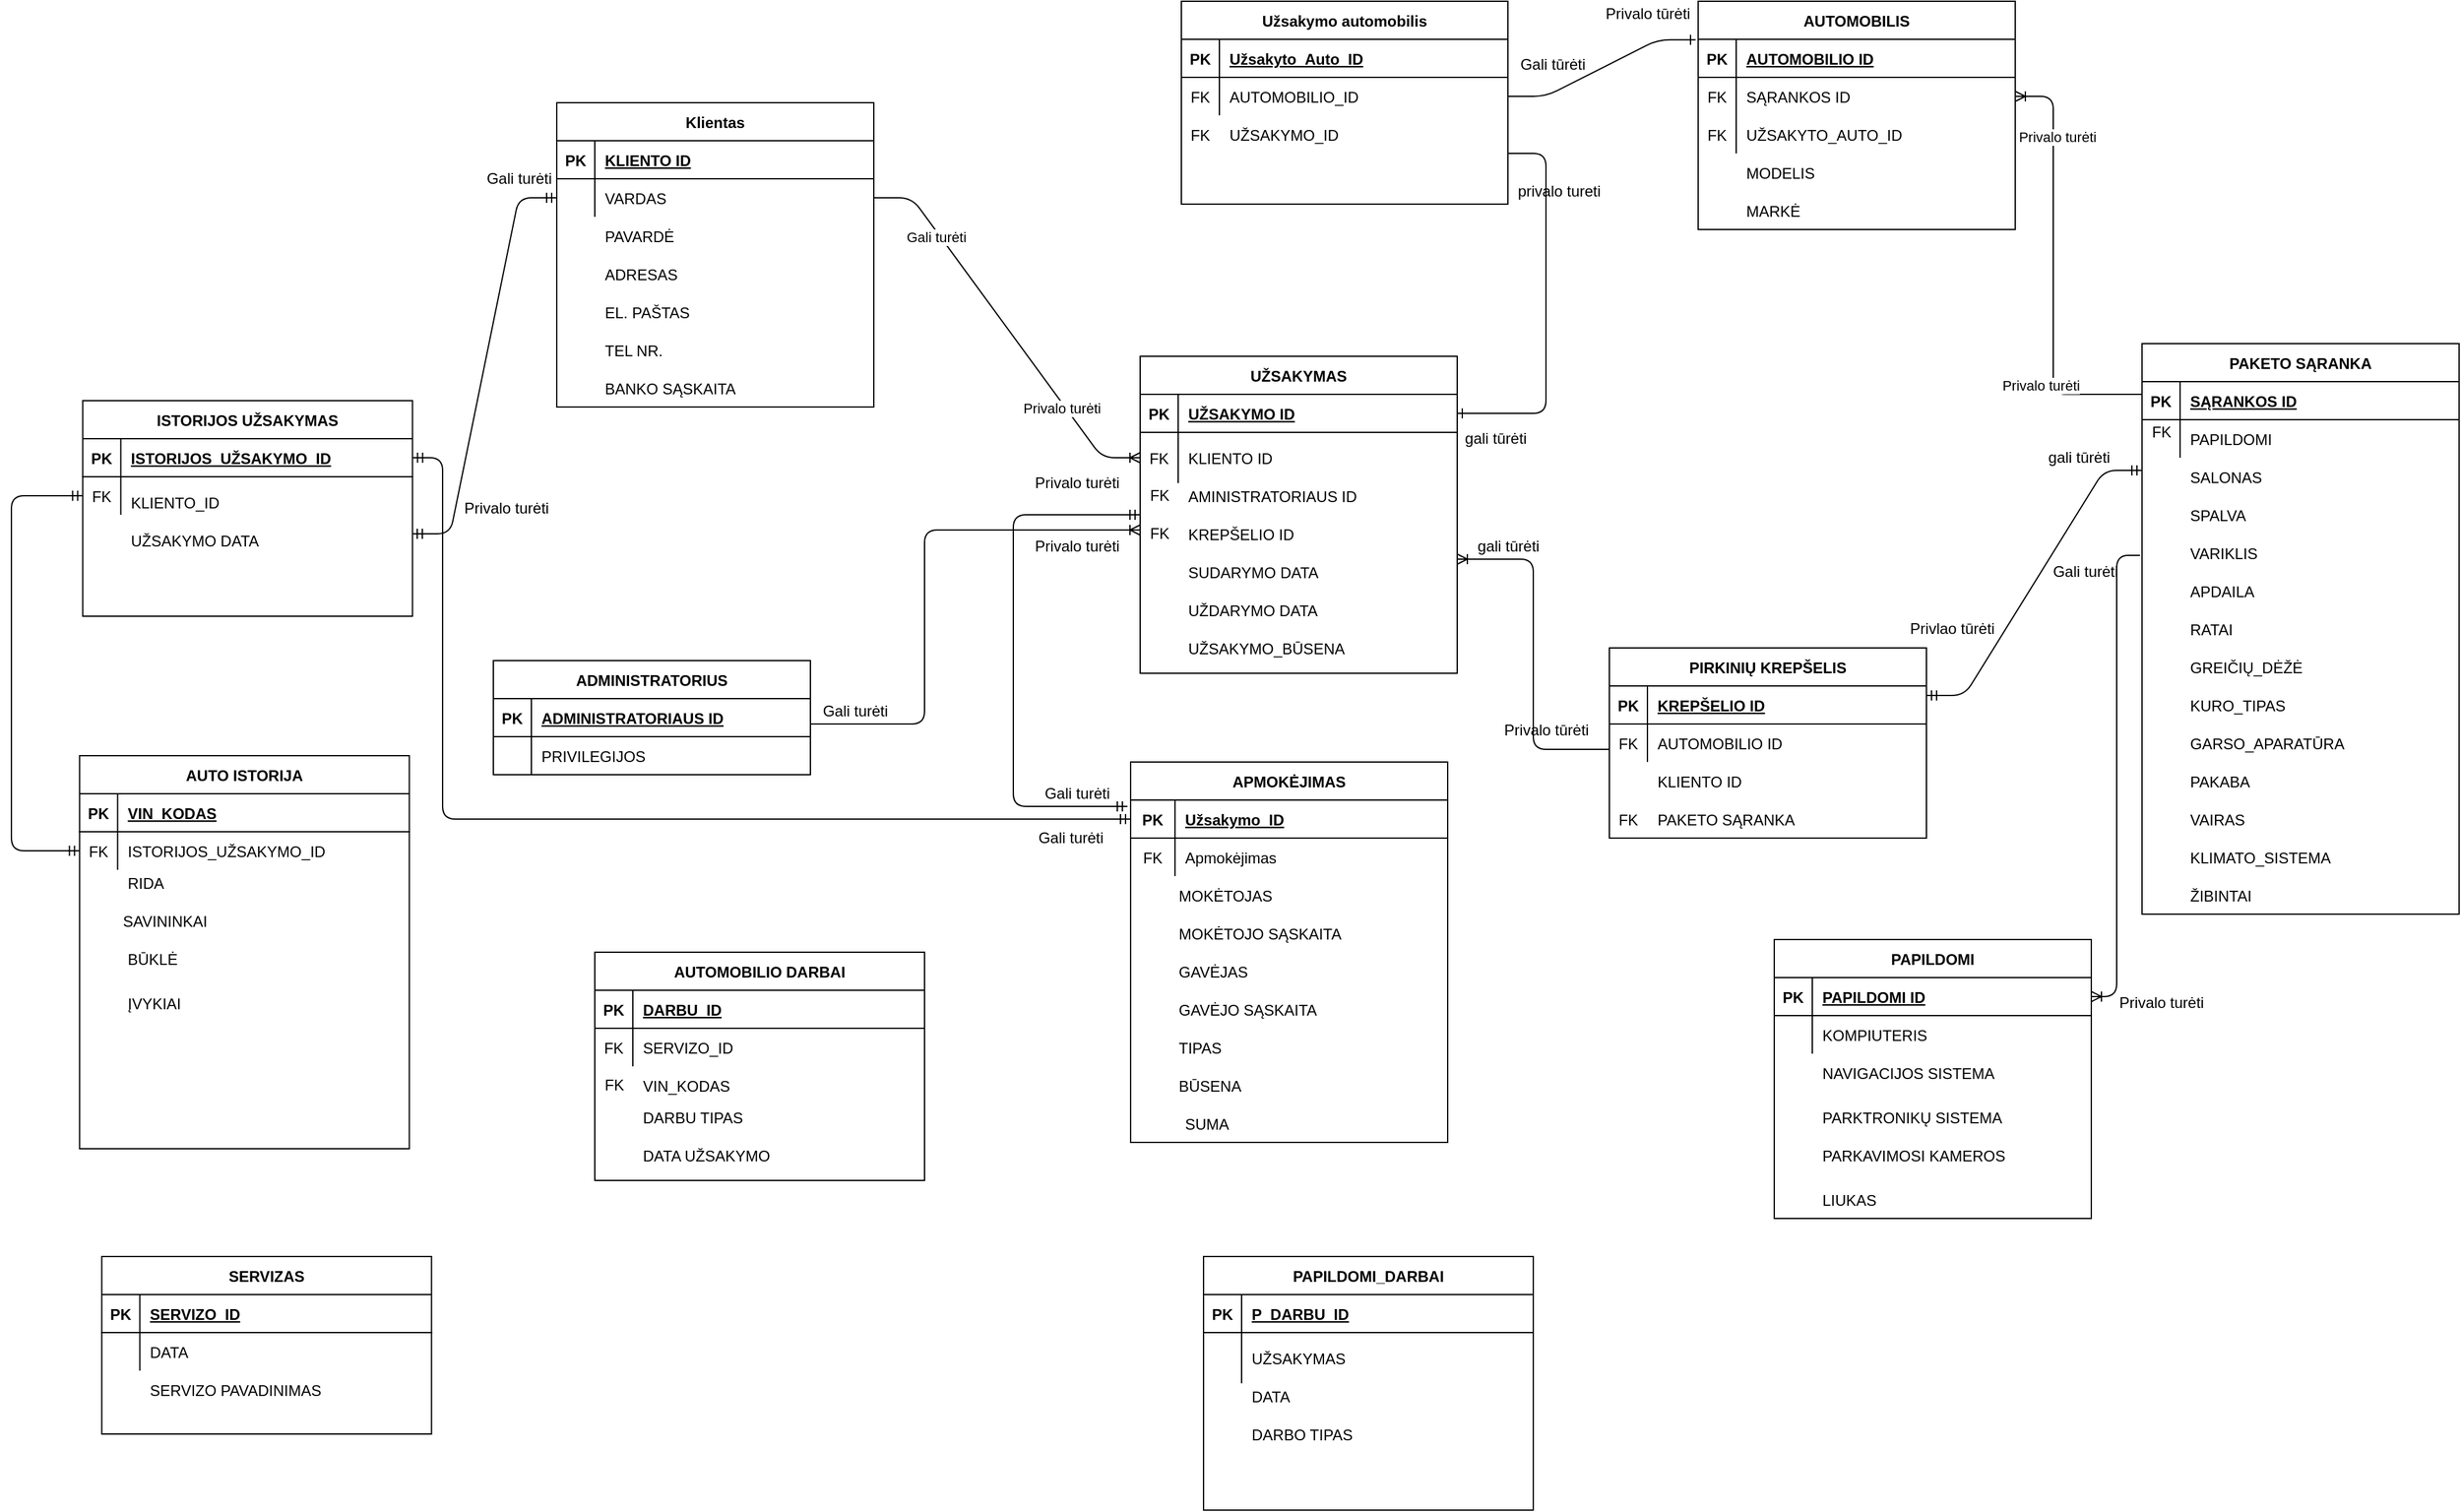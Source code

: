 <mxfile version="13.8.7" type="github">
  <diagram id="R2lEEEUBdFMjLlhIrx00" name="Page-1">
    <mxGraphModel dx="3406" dy="2260" grid="1" gridSize="10" guides="1" tooltips="1" connect="1" arrows="1" fold="1" page="1" pageScale="1" pageWidth="850" pageHeight="1100" math="0" shadow="0" extFonts="Permanent Marker^https://fonts.googleapis.com/css?family=Permanent+Marker">
      <root>
        <mxCell id="0" />
        <mxCell id="1" parent="0" />
        <mxCell id="_rreFQ8tZvN1P9uL5Hpa-2" value="VARDAS" style="shape=partialRectangle;overflow=hidden;connectable=0;fillColor=none;top=0;left=0;bottom=0;right=0;align=left;spacingLeft=6;" parent="1" vertex="1">
          <mxGeometry x="150" y="-600" width="220" height="30" as="geometry" />
        </mxCell>
        <mxCell id="_rreFQ8tZvN1P9uL5Hpa-3" value="PAVARDĖ" style="shape=partialRectangle;overflow=hidden;connectable=0;fillColor=none;top=0;left=0;bottom=0;right=0;align=left;spacingLeft=6;" parent="1" vertex="1">
          <mxGeometry x="150" y="-570" width="220" height="30" as="geometry" />
        </mxCell>
        <mxCell id="_rreFQ8tZvN1P9uL5Hpa-4" value="ADRESAS" style="shape=partialRectangle;overflow=hidden;connectable=0;fillColor=none;top=0;left=0;bottom=0;right=0;align=left;spacingLeft=6;" parent="1" vertex="1">
          <mxGeometry x="150" y="-540" width="220" height="30" as="geometry" />
        </mxCell>
        <mxCell id="_rreFQ8tZvN1P9uL5Hpa-5" value="EL. PAŠTAS" style="shape=partialRectangle;overflow=hidden;connectable=0;fillColor=none;top=0;left=0;bottom=0;right=0;align=left;spacingLeft=6;" parent="1" vertex="1">
          <mxGeometry x="150" y="-510" width="220" height="30" as="geometry" />
        </mxCell>
        <mxCell id="_rreFQ8tZvN1P9uL5Hpa-6" value="TEL NR." style="shape=partialRectangle;overflow=hidden;connectable=0;fillColor=none;top=0;left=0;bottom=0;right=0;align=left;spacingLeft=6;" parent="1" vertex="1">
          <mxGeometry x="150" y="-480" width="220" height="30" as="geometry" />
        </mxCell>
        <mxCell id="_rreFQ8tZvN1P9uL5Hpa-7" value="BANKO SĄSKAITA" style="shape=partialRectangle;overflow=hidden;connectable=0;fillColor=none;top=0;left=0;bottom=0;right=0;align=left;spacingLeft=6;" parent="1" vertex="1">
          <mxGeometry x="150" y="-450" width="220" height="30" as="geometry" />
        </mxCell>
        <mxCell id="_rreFQ8tZvN1P9uL5Hpa-22" value="" style="shape=partialRectangle;collapsible=0;dropTarget=0;pointerEvents=0;fillColor=none;points=[[0,0.5],[1,0.5]];portConstraint=eastwest;top=0;left=0;right=0;bottom=0;" parent="1" vertex="1">
          <mxGeometry x="975" y="-505" width="250" height="30" as="geometry" />
        </mxCell>
        <mxCell id="_rreFQ8tZvN1P9uL5Hpa-23" value="" style="shape=partialRectangle;overflow=hidden;connectable=0;fillColor=none;top=0;left=0;bottom=0;right=0;" parent="_rreFQ8tZvN1P9uL5Hpa-22" vertex="1">
          <mxGeometry width="30" height="30" as="geometry" />
        </mxCell>
        <mxCell id="_rreFQ8tZvN1P9uL5Hpa-25" value="MODELIS" style="shape=partialRectangle;overflow=hidden;connectable=0;fillColor=none;top=0;left=0;bottom=0;right=0;align=left;spacingLeft=6;" parent="1" vertex="1">
          <mxGeometry x="1050" y="-620" width="220" height="30" as="geometry" />
        </mxCell>
        <mxCell id="_rreFQ8tZvN1P9uL5Hpa-75" value="PAPILDOMI" style="shape=partialRectangle;overflow=hidden;connectable=0;fillColor=none;top=0;left=0;bottom=0;right=0;align=left;spacingLeft=6;" parent="1" vertex="1">
          <mxGeometry x="1400" y="-410" width="220" height="30" as="geometry" />
        </mxCell>
        <mxCell id="_rreFQ8tZvN1P9uL5Hpa-76" value="SALONAS" style="shape=partialRectangle;overflow=hidden;connectable=0;fillColor=none;top=0;left=0;bottom=0;right=0;align=left;spacingLeft=6;" parent="1" vertex="1">
          <mxGeometry x="1400" y="-380" width="220" height="30" as="geometry" />
        </mxCell>
        <mxCell id="_rreFQ8tZvN1P9uL5Hpa-77" value="SPALVA" style="shape=partialRectangle;overflow=hidden;connectable=0;fillColor=none;top=0;left=0;bottom=0;right=0;align=left;spacingLeft=6;" parent="1" vertex="1">
          <mxGeometry x="1400" y="-350" width="220" height="30" as="geometry" />
        </mxCell>
        <mxCell id="_rreFQ8tZvN1P9uL5Hpa-78" value="APDAILA" style="shape=partialRectangle;overflow=hidden;connectable=0;fillColor=none;top=0;left=0;bottom=0;right=0;align=left;spacingLeft=6;" parent="1" vertex="1">
          <mxGeometry x="1400" y="-290" width="220" height="30" as="geometry" />
        </mxCell>
        <mxCell id="_rreFQ8tZvN1P9uL5Hpa-79" value="VARIKLIS" style="shape=partialRectangle;overflow=hidden;connectable=0;fillColor=none;top=0;left=0;bottom=0;right=0;align=left;spacingLeft=6;" parent="1" vertex="1">
          <mxGeometry x="1400" y="-320" width="220" height="30" as="geometry" />
        </mxCell>
        <mxCell id="_rreFQ8tZvN1P9uL5Hpa-80" value="GREIČIŲ_DĖŽĖ" style="shape=partialRectangle;overflow=hidden;connectable=0;fillColor=none;top=0;left=0;bottom=0;right=0;align=left;spacingLeft=6;" parent="1" vertex="1">
          <mxGeometry x="1400" y="-230" width="220" height="30" as="geometry" />
        </mxCell>
        <mxCell id="_rreFQ8tZvN1P9uL5Hpa-81" value="KURO_TIPAS" style="shape=partialRectangle;overflow=hidden;connectable=0;fillColor=none;top=0;left=0;bottom=0;right=0;align=left;spacingLeft=6;" parent="1" vertex="1">
          <mxGeometry x="1400" y="-200" width="220" height="30" as="geometry" />
        </mxCell>
        <mxCell id="_rreFQ8tZvN1P9uL5Hpa-82" value="GARSO_APARATŪRA" style="shape=partialRectangle;overflow=hidden;connectable=0;fillColor=none;top=0;left=0;bottom=0;right=0;align=left;spacingLeft=6;" parent="1" vertex="1">
          <mxGeometry x="1400" y="-170" width="220" height="30" as="geometry" />
        </mxCell>
        <mxCell id="_rreFQ8tZvN1P9uL5Hpa-83" value="PAKABA" style="shape=partialRectangle;overflow=hidden;connectable=0;fillColor=none;top=0;left=0;bottom=0;right=0;align=left;spacingLeft=6;" parent="1" vertex="1">
          <mxGeometry x="1400" y="-140" width="220" height="30" as="geometry" />
        </mxCell>
        <mxCell id="_rreFQ8tZvN1P9uL5Hpa-84" value="VAIRAS" style="shape=partialRectangle;overflow=hidden;connectable=0;fillColor=none;top=0;left=0;bottom=0;right=0;align=left;spacingLeft=6;" parent="1" vertex="1">
          <mxGeometry x="1400" y="-110" width="220" height="30" as="geometry" />
        </mxCell>
        <mxCell id="_rreFQ8tZvN1P9uL5Hpa-85" value="KLIMATO_SISTEMA" style="shape=partialRectangle;overflow=hidden;connectable=0;fillColor=none;top=0;left=0;bottom=0;right=0;align=left;spacingLeft=6;" parent="1" vertex="1">
          <mxGeometry x="1400" y="-80" width="220" height="30" as="geometry" />
        </mxCell>
        <mxCell id="_rreFQ8tZvN1P9uL5Hpa-86" value="ŽIBINTAI" style="shape=partialRectangle;overflow=hidden;connectable=0;fillColor=none;top=0;left=0;bottom=0;right=0;align=left;spacingLeft=6;" parent="1" vertex="1">
          <mxGeometry x="1400" y="-50" width="220" height="30" as="geometry" />
        </mxCell>
        <mxCell id="_rreFQ8tZvN1P9uL5Hpa-87" value="NAVIGACIJOS SISTEMA" style="shape=partialRectangle;overflow=hidden;connectable=0;fillColor=none;top=0;left=0;bottom=0;right=0;align=left;spacingLeft=6;" parent="1" vertex="1">
          <mxGeometry x="1110" y="90" width="220" height="30" as="geometry" />
        </mxCell>
        <mxCell id="_rreFQ8tZvN1P9uL5Hpa-88" value="PARKTRONIKŲ SISTEMA" style="shape=partialRectangle;overflow=hidden;connectable=0;fillColor=none;top=0;left=0;bottom=0;right=0;align=left;spacingLeft=6;" parent="1" vertex="1">
          <mxGeometry x="1110" y="125" width="220" height="30" as="geometry" />
        </mxCell>
        <mxCell id="_rreFQ8tZvN1P9uL5Hpa-89" value="PARKAVIMOSI KAMEROS" style="shape=partialRectangle;overflow=hidden;connectable=0;fillColor=none;top=0;left=0;bottom=0;right=0;align=left;spacingLeft=6;" parent="1" vertex="1">
          <mxGeometry x="1110" y="155" width="220" height="30" as="geometry" />
        </mxCell>
        <mxCell id="_rreFQ8tZvN1P9uL5Hpa-90" value="LIUKAS" style="shape=partialRectangle;overflow=hidden;connectable=0;fillColor=none;top=0;left=0;bottom=0;right=0;align=left;spacingLeft=6;" parent="1" vertex="1">
          <mxGeometry x="1110" y="190" width="220" height="30" as="geometry" />
        </mxCell>
        <mxCell id="_rreFQ8tZvN1P9uL5Hpa-91" value="KOMPIUTERIS" style="shape=partialRectangle;overflow=hidden;connectable=0;fillColor=none;top=0;left=0;bottom=0;right=0;align=left;spacingLeft=6;" parent="1" vertex="1">
          <mxGeometry x="1110" y="60" width="220" height="30" as="geometry" />
        </mxCell>
        <mxCell id="_rreFQ8tZvN1P9uL5Hpa-106" value="" style="shape=partialRectangle;overflow=hidden;connectable=0;fillColor=none;top=0;left=0;bottom=0;right=0;align=left;spacingLeft=6;" parent="1" vertex="1">
          <mxGeometry x="610" y="-370" width="220" height="30" as="geometry" />
        </mxCell>
        <mxCell id="_rreFQ8tZvN1P9uL5Hpa-108" value="AMINISTRATORIAUS ID" style="shape=partialRectangle;overflow=hidden;connectable=0;fillColor=none;top=0;left=0;bottom=0;right=0;align=left;spacingLeft=6;" parent="1" vertex="1">
          <mxGeometry x="610" y="-365" width="220" height="30" as="geometry" />
        </mxCell>
        <mxCell id="_rreFQ8tZvN1P9uL5Hpa-109" value="UŽDARYMO DATA" style="shape=partialRectangle;overflow=hidden;connectable=0;fillColor=none;top=0;left=0;bottom=0;right=0;align=left;spacingLeft=6;" parent="1" vertex="1">
          <mxGeometry x="610" y="-275" width="220" height="30" as="geometry" />
        </mxCell>
        <mxCell id="_rreFQ8tZvN1P9uL5Hpa-126" value="MOKĖTOJAS" style="shape=partialRectangle;overflow=hidden;connectable=0;fillColor=none;top=0;left=0;bottom=0;right=0;align=left;spacingLeft=6;" parent="1" vertex="1">
          <mxGeometry x="602.5" y="-50" width="220" height="30" as="geometry" />
        </mxCell>
        <mxCell id="_rreFQ8tZvN1P9uL5Hpa-127" value="MOKĖTOJO SĄSKAITA" style="shape=partialRectangle;overflow=hidden;connectable=0;fillColor=none;top=0;left=0;bottom=0;right=0;align=left;spacingLeft=6;" parent="1" vertex="1">
          <mxGeometry x="602.5" y="-20" width="220" height="30" as="geometry" />
        </mxCell>
        <mxCell id="_rreFQ8tZvN1P9uL5Hpa-128" value="GAVĖJAS" style="shape=partialRectangle;overflow=hidden;connectable=0;fillColor=none;top=0;left=0;bottom=0;right=0;align=left;spacingLeft=6;" parent="1" vertex="1">
          <mxGeometry x="602.5" y="10" width="220" height="30" as="geometry" />
        </mxCell>
        <mxCell id="_rreFQ8tZvN1P9uL5Hpa-129" value="GAVĖJO SĄSKAITA" style="shape=partialRectangle;overflow=hidden;connectable=0;fillColor=none;top=0;left=0;bottom=0;right=0;align=left;spacingLeft=6;" parent="1" vertex="1">
          <mxGeometry x="602.5" y="40" width="220" height="30" as="geometry" />
        </mxCell>
        <mxCell id="_rreFQ8tZvN1P9uL5Hpa-130" value="TIPAS" style="shape=partialRectangle;overflow=hidden;connectable=0;fillColor=none;top=0;left=0;bottom=0;right=0;align=left;spacingLeft=6;" parent="1" vertex="1">
          <mxGeometry x="602.5" y="70" width="220" height="30" as="geometry" />
        </mxCell>
        <mxCell id="_rreFQ8tZvN1P9uL5Hpa-131" value="BŪSENA" style="shape=partialRectangle;overflow=hidden;connectable=0;fillColor=none;top=0;left=0;bottom=0;right=0;align=left;spacingLeft=6;" parent="1" vertex="1">
          <mxGeometry x="602.5" y="100" width="220" height="30" as="geometry" />
        </mxCell>
        <mxCell id="_rreFQ8tZvN1P9uL5Hpa-132" value="FK" style="text;html=1;align=center;verticalAlign=middle;resizable=0;points=[];autosize=1;" parent="1" vertex="1">
          <mxGeometry x="1370" y="-410" width="30" height="20" as="geometry" />
        </mxCell>
        <mxCell id="_rreFQ8tZvN1P9uL5Hpa-133" value="RATAI" style="shape=partialRectangle;overflow=hidden;connectable=0;fillColor=none;top=0;left=0;bottom=0;right=0;align=left;spacingLeft=6;" parent="1" vertex="1">
          <mxGeometry x="1400" y="-260" width="220" height="30" as="geometry" />
        </mxCell>
        <mxCell id="_rreFQ8tZvN1P9uL5Hpa-137" value="KLIENTO ID" style="shape=partialRectangle;overflow=hidden;connectable=0;fillColor=none;top=0;left=0;bottom=0;right=0;align=left;spacingLeft=6;" parent="1" vertex="1">
          <mxGeometry x="980" y="-140" width="220" height="30" as="geometry" />
        </mxCell>
        <mxCell id="_rreFQ8tZvN1P9uL5Hpa-119" value="Klientas" style="shape=table;startSize=30;container=1;collapsible=1;childLayout=tableLayout;fixedRows=1;rowLines=0;fontStyle=1;align=center;resizeLast=1;" parent="1" vertex="1">
          <mxGeometry x="120" y="-660" width="250" height="240" as="geometry" />
        </mxCell>
        <mxCell id="_rreFQ8tZvN1P9uL5Hpa-120" value="" style="shape=partialRectangle;collapsible=0;dropTarget=0;pointerEvents=0;fillColor=none;points=[[0,0.5],[1,0.5]];portConstraint=eastwest;top=0;left=0;right=0;bottom=1;" parent="_rreFQ8tZvN1P9uL5Hpa-119" vertex="1">
          <mxGeometry y="30" width="250" height="30" as="geometry" />
        </mxCell>
        <mxCell id="_rreFQ8tZvN1P9uL5Hpa-121" value="PK" style="shape=partialRectangle;overflow=hidden;connectable=0;fillColor=none;top=0;left=0;bottom=0;right=0;fontStyle=1;" parent="_rreFQ8tZvN1P9uL5Hpa-120" vertex="1">
          <mxGeometry width="30" height="30" as="geometry" />
        </mxCell>
        <mxCell id="_rreFQ8tZvN1P9uL5Hpa-122" value="KLIENTO ID" style="shape=partialRectangle;overflow=hidden;connectable=0;fillColor=none;top=0;left=0;bottom=0;right=0;align=left;spacingLeft=6;fontStyle=5;" parent="_rreFQ8tZvN1P9uL5Hpa-120" vertex="1">
          <mxGeometry x="30" width="220" height="30" as="geometry" />
        </mxCell>
        <mxCell id="_rreFQ8tZvN1P9uL5Hpa-123" value="" style="shape=partialRectangle;collapsible=0;dropTarget=0;pointerEvents=0;fillColor=none;points=[[0,0.5],[1,0.5]];portConstraint=eastwest;top=0;left=0;right=0;bottom=0;" parent="_rreFQ8tZvN1P9uL5Hpa-119" vertex="1">
          <mxGeometry y="60" width="250" height="30" as="geometry" />
        </mxCell>
        <mxCell id="_rreFQ8tZvN1P9uL5Hpa-124" value="" style="shape=partialRectangle;overflow=hidden;connectable=0;fillColor=none;top=0;left=0;bottom=0;right=0;" parent="_rreFQ8tZvN1P9uL5Hpa-123" vertex="1">
          <mxGeometry width="30" height="30" as="geometry" />
        </mxCell>
        <mxCell id="_rreFQ8tZvN1P9uL5Hpa-125" value="" style="shape=partialRectangle;overflow=hidden;connectable=0;fillColor=none;top=0;left=0;bottom=0;right=0;align=left;spacingLeft=6;" parent="_rreFQ8tZvN1P9uL5Hpa-123" vertex="1">
          <mxGeometry x="30" width="220" height="30" as="geometry" />
        </mxCell>
        <mxCell id="_rreFQ8tZvN1P9uL5Hpa-99" value="UŽSAKYMAS" style="shape=table;startSize=30;container=1;collapsible=1;childLayout=tableLayout;fixedRows=1;rowLines=0;fontStyle=1;align=center;resizeLast=1;" parent="1" vertex="1">
          <mxGeometry x="580" y="-460" width="250" height="250" as="geometry" />
        </mxCell>
        <mxCell id="_rreFQ8tZvN1P9uL5Hpa-100" value="" style="shape=partialRectangle;collapsible=0;dropTarget=0;pointerEvents=0;fillColor=none;points=[[0,0.5],[1,0.5]];portConstraint=eastwest;top=0;left=0;right=0;bottom=1;" parent="_rreFQ8tZvN1P9uL5Hpa-99" vertex="1">
          <mxGeometry y="30" width="250" height="30" as="geometry" />
        </mxCell>
        <mxCell id="_rreFQ8tZvN1P9uL5Hpa-101" value="PK" style="shape=partialRectangle;overflow=hidden;connectable=0;fillColor=none;top=0;left=0;bottom=0;right=0;fontStyle=1;" parent="_rreFQ8tZvN1P9uL5Hpa-100" vertex="1">
          <mxGeometry width="30" height="30" as="geometry" />
        </mxCell>
        <mxCell id="_rreFQ8tZvN1P9uL5Hpa-102" value="UŽSAKYMO ID" style="shape=partialRectangle;overflow=hidden;connectable=0;fillColor=none;top=0;left=0;bottom=0;right=0;align=left;spacingLeft=6;fontStyle=5;" parent="_rreFQ8tZvN1P9uL5Hpa-100" vertex="1">
          <mxGeometry x="30" width="220" height="30" as="geometry" />
        </mxCell>
        <mxCell id="_rreFQ8tZvN1P9uL5Hpa-103" value="" style="shape=partialRectangle;collapsible=0;dropTarget=0;pointerEvents=0;fillColor=none;points=[[0,0.5],[1,0.5]];portConstraint=eastwest;top=0;left=0;right=0;bottom=0;" parent="_rreFQ8tZvN1P9uL5Hpa-99" vertex="1">
          <mxGeometry y="60" width="250" height="40" as="geometry" />
        </mxCell>
        <mxCell id="_rreFQ8tZvN1P9uL5Hpa-104" value="FK" style="shape=partialRectangle;overflow=hidden;connectable=0;fillColor=none;top=0;left=0;bottom=0;right=0;" parent="_rreFQ8tZvN1P9uL5Hpa-103" vertex="1">
          <mxGeometry width="30" height="40" as="geometry" />
        </mxCell>
        <mxCell id="_rreFQ8tZvN1P9uL5Hpa-105" value="KLIENTO ID" style="shape=partialRectangle;overflow=hidden;connectable=0;fillColor=none;top=0;left=0;bottom=0;right=0;align=left;spacingLeft=6;" parent="_rreFQ8tZvN1P9uL5Hpa-103" vertex="1">
          <mxGeometry x="30" width="220" height="40" as="geometry" />
        </mxCell>
        <mxCell id="_rreFQ8tZvN1P9uL5Hpa-142" value="" style="edgeStyle=entityRelationEdgeStyle;fontSize=12;html=1;endArrow=ERoneToMany;entryX=0;entryY=0.5;entryDx=0;entryDy=0;exitX=1;exitY=0.5;exitDx=0;exitDy=0;" parent="1" source="_rreFQ8tZvN1P9uL5Hpa-123" target="_rreFQ8tZvN1P9uL5Hpa-103" edge="1">
          <mxGeometry width="100" height="100" relative="1" as="geometry">
            <mxPoint x="460" y="-450" as="sourcePoint" />
            <mxPoint x="530" y="-580" as="targetPoint" />
          </mxGeometry>
        </mxCell>
        <mxCell id="_rreFQ8tZvN1P9uL5Hpa-143" value="Gali turėti" style="edgeLabel;html=1;align=center;verticalAlign=middle;resizable=0;points=[];" parent="_rreFQ8tZvN1P9uL5Hpa-142" vertex="1" connectable="0">
          <mxGeometry x="-0.577" y="-3" relative="1" as="geometry">
            <mxPoint as="offset" />
          </mxGeometry>
        </mxCell>
        <mxCell id="_rreFQ8tZvN1P9uL5Hpa-144" value="Privalo turėti" style="edgeLabel;html=1;align=center;verticalAlign=middle;resizable=0;points=[];" parent="_rreFQ8tZvN1P9uL5Hpa-142" vertex="1" connectable="0">
          <mxGeometry x="0.485" y="-3" relative="1" as="geometry">
            <mxPoint as="offset" />
          </mxGeometry>
        </mxCell>
        <mxCell id="_rreFQ8tZvN1P9uL5Hpa-149" value="SUDARYMO DATA" style="shape=partialRectangle;overflow=hidden;connectable=0;fillColor=none;top=0;left=0;bottom=0;right=0;align=left;spacingLeft=6;" parent="1" vertex="1">
          <mxGeometry x="610" y="-305" width="220" height="30" as="geometry" />
        </mxCell>
        <mxCell id="_rreFQ8tZvN1P9uL5Hpa-150" value="FK" style="text;html=1;align=center;verticalAlign=middle;resizable=0;points=[];autosize=1;" parent="1" vertex="1">
          <mxGeometry x="580" y="-360" width="30" height="20" as="geometry" />
        </mxCell>
        <mxCell id="_rreFQ8tZvN1P9uL5Hpa-155" value="" style="edgeStyle=elbowEdgeStyle;fontSize=12;html=1;endArrow=ERoneToMany;" parent="1" edge="1">
          <mxGeometry width="100" height="100" relative="1" as="geometry">
            <mxPoint x="320" y="-170" as="sourcePoint" />
            <mxPoint x="580" y="-323" as="targetPoint" />
            <Array as="points">
              <mxPoint x="410" y="-77" />
            </Array>
          </mxGeometry>
        </mxCell>
        <mxCell id="_rreFQ8tZvN1P9uL5Hpa-156" value="Privalo turėti" style="text;html=1;align=center;verticalAlign=middle;resizable=0;points=[];autosize=1;" parent="1" vertex="1">
          <mxGeometry x="490" y="-320" width="80" height="20" as="geometry" />
        </mxCell>
        <mxCell id="_rreFQ8tZvN1P9uL5Hpa-110" value="ADMINISTRATORIUS" style="shape=table;startSize=30;container=1;collapsible=1;childLayout=tableLayout;fixedRows=1;rowLines=0;fontStyle=1;align=center;resizeLast=1;" parent="1" vertex="1">
          <mxGeometry x="70" y="-220" width="250" height="90" as="geometry" />
        </mxCell>
        <mxCell id="_rreFQ8tZvN1P9uL5Hpa-111" value="" style="shape=partialRectangle;collapsible=0;dropTarget=0;pointerEvents=0;fillColor=none;points=[[0,0.5],[1,0.5]];portConstraint=eastwest;top=0;left=0;right=0;bottom=1;" parent="_rreFQ8tZvN1P9uL5Hpa-110" vertex="1">
          <mxGeometry y="30" width="250" height="30" as="geometry" />
        </mxCell>
        <mxCell id="_rreFQ8tZvN1P9uL5Hpa-112" value="PK" style="shape=partialRectangle;overflow=hidden;connectable=0;fillColor=none;top=0;left=0;bottom=0;right=0;fontStyle=1;" parent="_rreFQ8tZvN1P9uL5Hpa-111" vertex="1">
          <mxGeometry width="30" height="30" as="geometry" />
        </mxCell>
        <mxCell id="_rreFQ8tZvN1P9uL5Hpa-113" value="ADMINISTRATORIAUS ID" style="shape=partialRectangle;overflow=hidden;connectable=0;fillColor=none;top=0;left=0;bottom=0;right=0;align=left;spacingLeft=6;fontStyle=5;" parent="_rreFQ8tZvN1P9uL5Hpa-111" vertex="1">
          <mxGeometry x="30" width="220" height="30" as="geometry" />
        </mxCell>
        <mxCell id="_rreFQ8tZvN1P9uL5Hpa-114" value="" style="shape=partialRectangle;collapsible=0;dropTarget=0;pointerEvents=0;fillColor=none;points=[[0,0.5],[1,0.5]];portConstraint=eastwest;top=0;left=0;right=0;bottom=0;" parent="_rreFQ8tZvN1P9uL5Hpa-110" vertex="1">
          <mxGeometry y="60" width="250" height="30" as="geometry" />
        </mxCell>
        <mxCell id="_rreFQ8tZvN1P9uL5Hpa-115" value="" style="shape=partialRectangle;overflow=hidden;connectable=0;fillColor=none;top=0;left=0;bottom=0;right=0;" parent="_rreFQ8tZvN1P9uL5Hpa-114" vertex="1">
          <mxGeometry width="30" height="30" as="geometry" />
        </mxCell>
        <mxCell id="_rreFQ8tZvN1P9uL5Hpa-116" value="PRIVILEGIJOS" style="shape=partialRectangle;overflow=hidden;connectable=0;fillColor=none;top=0;left=0;bottom=0;right=0;align=left;spacingLeft=6;" parent="_rreFQ8tZvN1P9uL5Hpa-114" vertex="1">
          <mxGeometry x="30" width="220" height="30" as="geometry" />
        </mxCell>
        <mxCell id="_rreFQ8tZvN1P9uL5Hpa-157" value="Gali turėti" style="text;html=1;align=center;verticalAlign=middle;resizable=0;points=[];autosize=1;" parent="1" vertex="1">
          <mxGeometry x="320" y="-190" width="70" height="20" as="geometry" />
        </mxCell>
        <mxCell id="_rreFQ8tZvN1P9uL5Hpa-159" value="Privalo turėti" style="text;html=1;align=center;verticalAlign=middle;resizable=0;points=[];autosize=1;" parent="1" vertex="1">
          <mxGeometry x="490" y="-370" width="80" height="20" as="geometry" />
        </mxCell>
        <mxCell id="_rreFQ8tZvN1P9uL5Hpa-160" value="Gali turėti" style="text;html=1;align=center;verticalAlign=middle;resizable=0;points=[];autosize=1;" parent="1" vertex="1">
          <mxGeometry x="495" y="-125" width="70" height="20" as="geometry" />
        </mxCell>
        <mxCell id="_rreFQ8tZvN1P9uL5Hpa-167" value="" style="edgeStyle=elbowEdgeStyle;fontSize=12;html=1;endArrow=ERoneToMany;entryX=1;entryY=0.5;entryDx=0;entryDy=0;" parent="1" target="C-vyLk0tnHw3VtMMgP7b-6" edge="1">
          <mxGeometry width="100" height="100" relative="1" as="geometry">
            <mxPoint x="1370" y="-430" as="sourcePoint" />
            <mxPoint x="1330" y="-575" as="targetPoint" />
            <Array as="points">
              <mxPoint x="1300" y="-420" />
              <mxPoint x="1300" y="-510" />
              <mxPoint x="1290" y="-520" />
              <mxPoint x="1360" y="-530" />
            </Array>
          </mxGeometry>
        </mxCell>
        <mxCell id="_rreFQ8tZvN1P9uL5Hpa-168" value="Privalo turėti" style="edgeLabel;html=1;align=center;verticalAlign=middle;resizable=0;points=[];" parent="_rreFQ8tZvN1P9uL5Hpa-167" vertex="1" connectable="0">
          <mxGeometry x="0.715" y="-4" relative="1" as="geometry">
            <mxPoint x="-1.67" y="14" as="offset" />
          </mxGeometry>
        </mxCell>
        <mxCell id="_rreFQ8tZvN1P9uL5Hpa-169" value="Privalo turėti" style="edgeLabel;html=1;align=center;verticalAlign=middle;resizable=0;points=[];" parent="_rreFQ8tZvN1P9uL5Hpa-167" vertex="1" connectable="0">
          <mxGeometry x="-0.415" y="3" relative="1" as="geometry">
            <mxPoint x="-7" y="21" as="offset" />
          </mxGeometry>
        </mxCell>
        <mxCell id="_rreFQ8tZvN1P9uL5Hpa-170" value="" style="edgeStyle=elbowEdgeStyle;fontSize=12;html=1;endArrow=ERoneToMany;entryX=1;entryY=0.5;entryDx=0;entryDy=0;exitX=1.12;exitY=-0.15;exitDx=0;exitDy=0;exitPerimeter=0;" parent="1" source="_rreFQ8tZvN1P9uL5Hpa-172" target="_rreFQ8tZvN1P9uL5Hpa-16" edge="1">
          <mxGeometry width="100" height="100" relative="1" as="geometry">
            <mxPoint x="1360" y="-350" as="sourcePoint" />
            <mxPoint x="1190" y="-145" as="targetPoint" />
            <Array as="points">
              <mxPoint x="1350" y="-80" />
              <mxPoint x="1260" y="-330" />
            </Array>
          </mxGeometry>
        </mxCell>
        <mxCell id="_rreFQ8tZvN1P9uL5Hpa-171" value="Privalo turėti" style="text;html=1;align=center;verticalAlign=middle;resizable=0;points=[];autosize=1;" parent="1" vertex="1">
          <mxGeometry x="1345" y="40" width="80" height="20" as="geometry" />
        </mxCell>
        <mxCell id="_rreFQ8tZvN1P9uL5Hpa-172" value="Gali turėti" style="text;html=1;align=center;verticalAlign=middle;resizable=0;points=[];autosize=1;" parent="1" vertex="1">
          <mxGeometry x="1290" y="-300" width="70" height="20" as="geometry" />
        </mxCell>
        <mxCell id="5hBawhoNTrniM8IU30Z3-1" value="" style="edgeStyle=elbowEdgeStyle;fontSize=12;html=1;endArrow=ERmandOne;startArrow=ERmandOne;entryX=0;entryY=0.5;entryDx=0;entryDy=0;" parent="1" target="_rreFQ8tZvN1P9uL5Hpa-99" edge="1">
          <mxGeometry width="100" height="100" relative="1" as="geometry">
            <mxPoint x="570" y="-105" as="sourcePoint" />
            <mxPoint x="620" y="-340" as="targetPoint" />
            <Array as="points">
              <mxPoint x="480" y="-300" />
            </Array>
          </mxGeometry>
        </mxCell>
        <mxCell id="5hBawhoNTrniM8IU30Z3-4" value="FK" style="text;html=1;align=center;verticalAlign=middle;resizable=0;points=[];autosize=1;" parent="1" vertex="1">
          <mxGeometry x="580" y="-330" width="30" height="20" as="geometry" />
        </mxCell>
        <mxCell id="5hBawhoNTrniM8IU30Z3-5" value="KREPŠELIO ID" style="shape=partialRectangle;overflow=hidden;connectable=0;fillColor=none;top=0;left=0;bottom=0;right=0;align=left;spacingLeft=6;" parent="1" vertex="1">
          <mxGeometry x="610" y="-335" width="220" height="30" as="geometry" />
        </mxCell>
        <mxCell id="y4-3eZg2eUFQi9AqtClR-2" value="SUMA" style="shape=partialRectangle;overflow=hidden;connectable=0;fillColor=none;top=0;left=0;bottom=0;right=0;align=left;spacingLeft=6;" parent="1" vertex="1">
          <mxGeometry x="607.5" y="130" width="215" height="30" as="geometry" />
        </mxCell>
        <mxCell id="C-vyLk0tnHw3VtMMgP7b-2" value="AUTOMOBILIS" style="shape=table;startSize=30;container=1;collapsible=1;childLayout=tableLayout;fixedRows=1;rowLines=0;fontStyle=1;align=center;resizeLast=1;" parent="1" vertex="1">
          <mxGeometry x="1020" y="-740" width="250" height="180" as="geometry" />
        </mxCell>
        <mxCell id="C-vyLk0tnHw3VtMMgP7b-3" value="" style="shape=partialRectangle;collapsible=0;dropTarget=0;pointerEvents=0;fillColor=none;points=[[0,0.5],[1,0.5]];portConstraint=eastwest;top=0;left=0;right=0;bottom=1;" parent="C-vyLk0tnHw3VtMMgP7b-2" vertex="1">
          <mxGeometry y="30" width="250" height="30" as="geometry" />
        </mxCell>
        <mxCell id="C-vyLk0tnHw3VtMMgP7b-4" value="PK" style="shape=partialRectangle;overflow=hidden;connectable=0;fillColor=none;top=0;left=0;bottom=0;right=0;fontStyle=1;" parent="C-vyLk0tnHw3VtMMgP7b-3" vertex="1">
          <mxGeometry width="30" height="30" as="geometry" />
        </mxCell>
        <mxCell id="C-vyLk0tnHw3VtMMgP7b-5" value="AUTOMOBILIO ID" style="shape=partialRectangle;overflow=hidden;connectable=0;fillColor=none;top=0;left=0;bottom=0;right=0;align=left;spacingLeft=6;fontStyle=5;" parent="C-vyLk0tnHw3VtMMgP7b-3" vertex="1">
          <mxGeometry x="30" width="220" height="30" as="geometry" />
        </mxCell>
        <mxCell id="C-vyLk0tnHw3VtMMgP7b-6" value="" style="shape=partialRectangle;collapsible=0;dropTarget=0;pointerEvents=0;fillColor=none;points=[[0,0.5],[1,0.5]];portConstraint=eastwest;top=0;left=0;right=0;bottom=0;" parent="C-vyLk0tnHw3VtMMgP7b-2" vertex="1">
          <mxGeometry y="60" width="250" height="30" as="geometry" />
        </mxCell>
        <mxCell id="C-vyLk0tnHw3VtMMgP7b-7" value="FK" style="shape=partialRectangle;overflow=hidden;connectable=0;fillColor=none;top=0;left=0;bottom=0;right=0;" parent="C-vyLk0tnHw3VtMMgP7b-6" vertex="1">
          <mxGeometry width="30" height="30" as="geometry" />
        </mxCell>
        <mxCell id="C-vyLk0tnHw3VtMMgP7b-8" value="SĄRANKOS ID" style="shape=partialRectangle;overflow=hidden;connectable=0;fillColor=none;top=0;left=0;bottom=0;right=0;align=left;spacingLeft=6;" parent="C-vyLk0tnHw3VtMMgP7b-6" vertex="1">
          <mxGeometry x="30" width="220" height="30" as="geometry" />
        </mxCell>
        <mxCell id="C-vyLk0tnHw3VtMMgP7b-9" value="" style="shape=partialRectangle;collapsible=0;dropTarget=0;pointerEvents=0;fillColor=none;points=[[0,0.5],[1,0.5]];portConstraint=eastwest;top=0;left=0;right=0;bottom=0;" parent="C-vyLk0tnHw3VtMMgP7b-2" vertex="1">
          <mxGeometry y="90" width="250" height="30" as="geometry" />
        </mxCell>
        <mxCell id="C-vyLk0tnHw3VtMMgP7b-10" value="" style="shape=partialRectangle;overflow=hidden;connectable=0;fillColor=none;top=0;left=0;bottom=0;right=0;" parent="C-vyLk0tnHw3VtMMgP7b-9" vertex="1">
          <mxGeometry width="30" height="30" as="geometry" />
        </mxCell>
        <mxCell id="C-vyLk0tnHw3VtMMgP7b-11" value="UŽSAKYTO_AUTO_ID" style="shape=partialRectangle;overflow=hidden;connectable=0;fillColor=none;top=0;left=0;bottom=0;right=0;align=left;spacingLeft=6;" parent="C-vyLk0tnHw3VtMMgP7b-9" vertex="1">
          <mxGeometry x="30" width="220" height="30" as="geometry" />
        </mxCell>
        <mxCell id="_rreFQ8tZvN1P9uL5Hpa-68" value="PAKETO SĄRANKA" style="shape=table;startSize=30;container=1;collapsible=1;childLayout=tableLayout;fixedRows=1;rowLines=0;fontStyle=1;align=center;resizeLast=1;" parent="1" vertex="1">
          <mxGeometry x="1370" y="-470" width="250" height="450" as="geometry" />
        </mxCell>
        <mxCell id="_rreFQ8tZvN1P9uL5Hpa-69" value="" style="shape=partialRectangle;collapsible=0;dropTarget=0;pointerEvents=0;fillColor=none;points=[[0,0.5],[1,0.5]];portConstraint=eastwest;top=0;left=0;right=0;bottom=1;" parent="_rreFQ8tZvN1P9uL5Hpa-68" vertex="1">
          <mxGeometry y="30" width="250" height="30" as="geometry" />
        </mxCell>
        <mxCell id="_rreFQ8tZvN1P9uL5Hpa-70" value="PK" style="shape=partialRectangle;overflow=hidden;connectable=0;fillColor=none;top=0;left=0;bottom=0;right=0;fontStyle=1;" parent="_rreFQ8tZvN1P9uL5Hpa-69" vertex="1">
          <mxGeometry width="30" height="30" as="geometry" />
        </mxCell>
        <mxCell id="_rreFQ8tZvN1P9uL5Hpa-71" value="SĄRANKOS ID" style="shape=partialRectangle;overflow=hidden;connectable=0;fillColor=none;top=0;left=0;bottom=0;right=0;align=left;spacingLeft=6;fontStyle=5;" parent="_rreFQ8tZvN1P9uL5Hpa-69" vertex="1">
          <mxGeometry x="30" width="220" height="30" as="geometry" />
        </mxCell>
        <mxCell id="_rreFQ8tZvN1P9uL5Hpa-72" value="" style="shape=partialRectangle;collapsible=0;dropTarget=0;pointerEvents=0;fillColor=none;points=[[0,0.5],[1,0.5]];portConstraint=eastwest;top=0;left=0;right=0;bottom=0;" parent="_rreFQ8tZvN1P9uL5Hpa-68" vertex="1">
          <mxGeometry y="60" width="250" height="30" as="geometry" />
        </mxCell>
        <mxCell id="_rreFQ8tZvN1P9uL5Hpa-73" value="" style="shape=partialRectangle;overflow=hidden;connectable=0;fillColor=none;top=0;left=0;bottom=0;right=0;" parent="_rreFQ8tZvN1P9uL5Hpa-72" vertex="1">
          <mxGeometry width="30" height="30" as="geometry" />
        </mxCell>
        <mxCell id="_rreFQ8tZvN1P9uL5Hpa-74" value="" style="shape=partialRectangle;overflow=hidden;connectable=0;fillColor=none;top=0;left=0;bottom=0;right=0;align=left;spacingLeft=6;" parent="_rreFQ8tZvN1P9uL5Hpa-72" vertex="1">
          <mxGeometry x="30" width="220" height="30" as="geometry" />
        </mxCell>
        <mxCell id="_rreFQ8tZvN1P9uL5Hpa-15" value="PAPILDOMI" style="shape=table;startSize=30;container=1;collapsible=1;childLayout=tableLayout;fixedRows=1;rowLines=0;fontStyle=1;align=center;resizeLast=1;" parent="1" vertex="1">
          <mxGeometry x="1080" width="250" height="220" as="geometry" />
        </mxCell>
        <mxCell id="_rreFQ8tZvN1P9uL5Hpa-16" value="" style="shape=partialRectangle;collapsible=0;dropTarget=0;pointerEvents=0;fillColor=none;points=[[0,0.5],[1,0.5]];portConstraint=eastwest;top=0;left=0;right=0;bottom=1;" parent="_rreFQ8tZvN1P9uL5Hpa-15" vertex="1">
          <mxGeometry y="30" width="250" height="30" as="geometry" />
        </mxCell>
        <mxCell id="_rreFQ8tZvN1P9uL5Hpa-17" value="PK" style="shape=partialRectangle;overflow=hidden;connectable=0;fillColor=none;top=0;left=0;bottom=0;right=0;fontStyle=1;" parent="_rreFQ8tZvN1P9uL5Hpa-16" vertex="1">
          <mxGeometry width="30" height="30" as="geometry" />
        </mxCell>
        <mxCell id="_rreFQ8tZvN1P9uL5Hpa-18" value="PAPILDOMI ID" style="shape=partialRectangle;overflow=hidden;connectable=0;fillColor=none;top=0;left=0;bottom=0;right=0;align=left;spacingLeft=6;fontStyle=5;" parent="_rreFQ8tZvN1P9uL5Hpa-16" vertex="1">
          <mxGeometry x="30" width="220" height="30" as="geometry" />
        </mxCell>
        <mxCell id="_rreFQ8tZvN1P9uL5Hpa-19" value="" style="shape=partialRectangle;collapsible=0;dropTarget=0;pointerEvents=0;fillColor=none;points=[[0,0.5],[1,0.5]];portConstraint=eastwest;top=0;left=0;right=0;bottom=0;" parent="_rreFQ8tZvN1P9uL5Hpa-15" vertex="1">
          <mxGeometry y="60" width="250" height="30" as="geometry" />
        </mxCell>
        <mxCell id="_rreFQ8tZvN1P9uL5Hpa-20" value="" style="shape=partialRectangle;overflow=hidden;connectable=0;fillColor=none;top=0;left=0;bottom=0;right=0;" parent="_rreFQ8tZvN1P9uL5Hpa-19" vertex="1">
          <mxGeometry width="30" height="30" as="geometry" />
        </mxCell>
        <mxCell id="_rreFQ8tZvN1P9uL5Hpa-21" value="" style="shape=partialRectangle;overflow=hidden;connectable=0;fillColor=none;top=0;left=0;bottom=0;right=0;align=left;spacingLeft=6;" parent="_rreFQ8tZvN1P9uL5Hpa-19" vertex="1">
          <mxGeometry x="30" width="220" height="30" as="geometry" />
        </mxCell>
        <mxCell id="y4-3eZg2eUFQi9AqtClR-17" value="" style="shape=partialRectangle;overflow=hidden;connectable=0;fillColor=none;top=0;left=0;bottom=0;right=0;align=left;spacingLeft=6;" parent="1" vertex="1">
          <mxGeometry x="642.5" y="-650" width="220" height="30" as="geometry" />
        </mxCell>
        <mxCell id="y4-3eZg2eUFQi9AqtClR-19" value="FK" style="shape=partialRectangle;overflow=hidden;connectable=0;fillColor=none;top=0;left=0;bottom=0;right=0;" parent="1" vertex="1">
          <mxGeometry x="612.5" y="-650" width="30" height="30" as="geometry" />
        </mxCell>
        <mxCell id="y4-3eZg2eUFQi9AqtClR-9" value="Užsakymo automobilis" style="shape=table;startSize=30;container=1;collapsible=1;childLayout=tableLayout;fixedRows=1;rowLines=0;fontStyle=1;align=center;resizeLast=1;" parent="1" vertex="1">
          <mxGeometry x="612.5" y="-740" width="257.5" height="160" as="geometry" />
        </mxCell>
        <mxCell id="y4-3eZg2eUFQi9AqtClR-10" value="" style="shape=partialRectangle;collapsible=0;dropTarget=0;pointerEvents=0;fillColor=none;points=[[0,0.5],[1,0.5]];portConstraint=eastwest;top=0;left=0;right=0;bottom=1;" parent="y4-3eZg2eUFQi9AqtClR-9" vertex="1">
          <mxGeometry y="30" width="257.5" height="30" as="geometry" />
        </mxCell>
        <mxCell id="y4-3eZg2eUFQi9AqtClR-11" value="PK" style="shape=partialRectangle;overflow=hidden;connectable=0;fillColor=none;top=0;left=0;bottom=0;right=0;fontStyle=1;" parent="y4-3eZg2eUFQi9AqtClR-10" vertex="1">
          <mxGeometry width="30" height="30" as="geometry" />
        </mxCell>
        <mxCell id="y4-3eZg2eUFQi9AqtClR-12" value="Užsakyto_Auto_ID" style="shape=partialRectangle;overflow=hidden;connectable=0;fillColor=none;top=0;left=0;bottom=0;right=0;align=left;spacingLeft=6;fontStyle=5;" parent="y4-3eZg2eUFQi9AqtClR-10" vertex="1">
          <mxGeometry x="30" width="227.5" height="30" as="geometry" />
        </mxCell>
        <mxCell id="y4-3eZg2eUFQi9AqtClR-13" value="" style="shape=partialRectangle;collapsible=0;dropTarget=0;pointerEvents=0;fillColor=none;points=[[0,0.5],[1,0.5]];portConstraint=eastwest;top=0;left=0;right=0;bottom=0;" parent="y4-3eZg2eUFQi9AqtClR-9" vertex="1">
          <mxGeometry y="60" width="257.5" height="30" as="geometry" />
        </mxCell>
        <mxCell id="y4-3eZg2eUFQi9AqtClR-14" value="FK" style="shape=partialRectangle;overflow=hidden;connectable=0;fillColor=none;top=0;left=0;bottom=0;right=0;" parent="y4-3eZg2eUFQi9AqtClR-13" vertex="1">
          <mxGeometry width="30" height="30" as="geometry" />
        </mxCell>
        <mxCell id="y4-3eZg2eUFQi9AqtClR-15" value="AUTOMOBILIO_ID" style="shape=partialRectangle;overflow=hidden;connectable=0;fillColor=none;top=0;left=0;bottom=0;right=0;align=left;spacingLeft=6;" parent="y4-3eZg2eUFQi9AqtClR-13" vertex="1">
          <mxGeometry x="30" width="227.5" height="30" as="geometry" />
        </mxCell>
        <mxCell id="y4-3eZg2eUFQi9AqtClR-21" value="gali tūrėti" style="text;html=1;align=center;verticalAlign=middle;resizable=0;points=[];autosize=1;" parent="1" vertex="1">
          <mxGeometry x="830" y="-405" width="60" height="20" as="geometry" />
        </mxCell>
        <mxCell id="y4-3eZg2eUFQi9AqtClR-27" value="UŽSAKYMO_ID" style="shape=partialRectangle;overflow=hidden;connectable=0;fillColor=none;top=0;left=0;bottom=0;right=0;align=left;spacingLeft=6;" parent="1" vertex="1">
          <mxGeometry x="642.5" y="-650" width="220" height="30" as="geometry" />
        </mxCell>
        <mxCell id="y4-3eZg2eUFQi9AqtClR-29" value="" style="edgeStyle=entityRelationEdgeStyle;fontSize=12;html=1;endArrow=ERone;endFill=1;entryX=-0.008;entryY=0.169;entryDx=0;entryDy=0;entryPerimeter=0;exitX=1;exitY=0.5;exitDx=0;exitDy=0;" parent="1" source="y4-3eZg2eUFQi9AqtClR-13" target="C-vyLk0tnHw3VtMMgP7b-2" edge="1">
          <mxGeometry width="100" height="100" relative="1" as="geometry">
            <mxPoint x="890" y="-590" as="sourcePoint" />
            <mxPoint x="990" y="-690" as="targetPoint" />
          </mxGeometry>
        </mxCell>
        <mxCell id="y4-3eZg2eUFQi9AqtClR-30" value="Privalo tūrėti" style="text;html=1;align=center;verticalAlign=middle;resizable=0;points=[];autosize=1;" parent="1" vertex="1">
          <mxGeometry x="940" y="-740" width="80" height="20" as="geometry" />
        </mxCell>
        <mxCell id="y4-3eZg2eUFQi9AqtClR-31" value="Gali tūrėti" style="text;html=1;align=center;verticalAlign=middle;resizable=0;points=[];autosize=1;" parent="1" vertex="1">
          <mxGeometry x="870" y="-700" width="70" height="20" as="geometry" />
        </mxCell>
        <mxCell id="y4-3eZg2eUFQi9AqtClR-32" value="MARKĖ" style="shape=partialRectangle;overflow=hidden;connectable=0;fillColor=none;top=0;left=0;bottom=0;right=0;align=left;spacingLeft=6;" parent="1" vertex="1">
          <mxGeometry x="1050" y="-590" width="220" height="30" as="geometry" />
        </mxCell>
        <mxCell id="y4-3eZg2eUFQi9AqtClR-33" value="FK" style="shape=partialRectangle;overflow=hidden;connectable=0;fillColor=none;top=0;left=0;bottom=0;right=0;" parent="1" vertex="1">
          <mxGeometry x="1020" y="-650" width="30" height="30" as="geometry" />
        </mxCell>
        <mxCell id="_rreFQ8tZvN1P9uL5Hpa-92" value="PIRKINIŲ KREPŠELIS" style="shape=table;startSize=30;container=1;collapsible=1;childLayout=tableLayout;fixedRows=1;rowLines=0;fontStyle=1;align=center;resizeLast=1;" parent="1" vertex="1">
          <mxGeometry x="950" y="-230" width="250" height="150" as="geometry" />
        </mxCell>
        <mxCell id="_rreFQ8tZvN1P9uL5Hpa-93" value="" style="shape=partialRectangle;collapsible=0;dropTarget=0;pointerEvents=0;fillColor=none;points=[[0,0.5],[1,0.5]];portConstraint=eastwest;top=0;left=0;right=0;bottom=1;" parent="_rreFQ8tZvN1P9uL5Hpa-92" vertex="1">
          <mxGeometry y="30" width="250" height="30" as="geometry" />
        </mxCell>
        <mxCell id="_rreFQ8tZvN1P9uL5Hpa-94" value="PK" style="shape=partialRectangle;overflow=hidden;connectable=0;fillColor=none;top=0;left=0;bottom=0;right=0;fontStyle=1;" parent="_rreFQ8tZvN1P9uL5Hpa-93" vertex="1">
          <mxGeometry width="30" height="30" as="geometry" />
        </mxCell>
        <mxCell id="_rreFQ8tZvN1P9uL5Hpa-95" value="KREPŠELIO ID" style="shape=partialRectangle;overflow=hidden;connectable=0;fillColor=none;top=0;left=0;bottom=0;right=0;align=left;spacingLeft=6;fontStyle=5;" parent="_rreFQ8tZvN1P9uL5Hpa-93" vertex="1">
          <mxGeometry x="30" width="220" height="30" as="geometry" />
        </mxCell>
        <mxCell id="_rreFQ8tZvN1P9uL5Hpa-96" value="" style="shape=partialRectangle;collapsible=0;dropTarget=0;pointerEvents=0;fillColor=none;points=[[0,0.5],[1,0.5]];portConstraint=eastwest;top=0;left=0;right=0;bottom=0;" parent="_rreFQ8tZvN1P9uL5Hpa-92" vertex="1">
          <mxGeometry y="60" width="250" height="30" as="geometry" />
        </mxCell>
        <mxCell id="_rreFQ8tZvN1P9uL5Hpa-97" value="FK" style="shape=partialRectangle;overflow=hidden;connectable=0;fillColor=none;top=0;left=0;bottom=0;right=0;" parent="_rreFQ8tZvN1P9uL5Hpa-96" vertex="1">
          <mxGeometry width="30" height="30" as="geometry" />
        </mxCell>
        <mxCell id="_rreFQ8tZvN1P9uL5Hpa-98" value="AUTOMOBILIO ID" style="shape=partialRectangle;overflow=hidden;connectable=0;fillColor=none;top=0;left=0;bottom=0;right=0;align=left;spacingLeft=6;" parent="_rreFQ8tZvN1P9uL5Hpa-96" vertex="1">
          <mxGeometry x="30" width="220" height="30" as="geometry" />
        </mxCell>
        <mxCell id="y4-3eZg2eUFQi9AqtClR-34" value="" style="edgeStyle=elbowEdgeStyle;fontSize=12;html=1;endArrow=ERoneToMany;" parent="1" edge="1">
          <mxGeometry width="100" height="100" relative="1" as="geometry">
            <mxPoint x="950" y="-150" as="sourcePoint" />
            <mxPoint x="830" y="-300" as="targetPoint" />
          </mxGeometry>
        </mxCell>
        <mxCell id="y4-3eZg2eUFQi9AqtClR-35" value="gali tūrėti" style="text;html=1;align=center;verticalAlign=middle;resizable=0;points=[];autosize=1;" parent="1" vertex="1">
          <mxGeometry x="840" y="-320" width="60" height="20" as="geometry" />
        </mxCell>
        <mxCell id="y4-3eZg2eUFQi9AqtClR-36" value="Privalo tūrėti" style="text;html=1;align=center;verticalAlign=middle;resizable=0;points=[];autosize=1;" parent="1" vertex="1">
          <mxGeometry x="860" y="-175" width="80" height="20" as="geometry" />
        </mxCell>
        <mxCell id="y4-3eZg2eUFQi9AqtClR-40" value="" style="edgeStyle=entityRelationEdgeStyle;fontSize=12;html=1;endArrow=ERmandOne;startArrow=ERmandOne;exitX=1;exitY=0.25;exitDx=0;exitDy=0;" parent="1" source="_rreFQ8tZvN1P9uL5Hpa-92" edge="1">
          <mxGeometry width="100" height="100" relative="1" as="geometry">
            <mxPoint x="1200" y="-250" as="sourcePoint" />
            <mxPoint x="1370" y="-370" as="targetPoint" />
          </mxGeometry>
        </mxCell>
        <mxCell id="y4-3eZg2eUFQi9AqtClR-41" value="Privlao tūrėti" style="text;html=1;align=center;verticalAlign=middle;resizable=0;points=[];autosize=1;" parent="1" vertex="1">
          <mxGeometry x="1180" y="-255" width="80" height="20" as="geometry" />
        </mxCell>
        <mxCell id="y4-3eZg2eUFQi9AqtClR-42" value="gali tūrėti" style="text;html=1;align=center;verticalAlign=middle;resizable=0;points=[];autosize=1;" parent="1" vertex="1">
          <mxGeometry x="1290" y="-390" width="60" height="20" as="geometry" />
        </mxCell>
        <mxCell id="y4-3eZg2eUFQi9AqtClR-43" value="PAKETO SĄRANKA" style="shape=partialRectangle;overflow=hidden;connectable=0;fillColor=none;top=0;left=0;bottom=0;right=0;align=left;spacingLeft=6;" parent="1" vertex="1">
          <mxGeometry x="980" y="-110" width="220" height="30" as="geometry" />
        </mxCell>
        <mxCell id="y4-3eZg2eUFQi9AqtClR-44" value="FK" style="shape=partialRectangle;overflow=hidden;connectable=0;fillColor=none;top=0;left=0;bottom=0;right=0;" parent="1" vertex="1">
          <mxGeometry x="950" y="-110" width="30" height="30" as="geometry" />
        </mxCell>
        <mxCell id="y4-3eZg2eUFQi9AqtClR-80" value="UŽSAKYMO_BŪSENA" style="shape=partialRectangle;overflow=hidden;connectable=0;fillColor=none;top=0;left=0;bottom=0;right=0;align=left;spacingLeft=6;" parent="1" vertex="1">
          <mxGeometry x="610" y="-245" width="220" height="30" as="geometry" />
        </mxCell>
        <mxCell id="boS1rH_qbeqCh7oih5db-1" value="" style="edgeStyle=elbowEdgeStyle;fontSize=12;html=1;endArrow=ERone;endFill=1;exitX=1;exitY=0.75;exitDx=0;exitDy=0;entryX=1;entryY=0.5;entryDx=0;entryDy=0;" parent="1" source="y4-3eZg2eUFQi9AqtClR-9" target="_rreFQ8tZvN1P9uL5Hpa-100" edge="1">
          <mxGeometry width="100" height="100" relative="1" as="geometry">
            <mxPoint x="840" y="-502.71" as="sourcePoint" />
            <mxPoint x="890" y="-420" as="targetPoint" />
            <Array as="points">
              <mxPoint x="900" y="-520" />
            </Array>
          </mxGeometry>
        </mxCell>
        <mxCell id="boS1rH_qbeqCh7oih5db-2" value="privalo tureti" style="text;html=1;align=center;verticalAlign=middle;resizable=0;points=[];autosize=1;" parent="1" vertex="1">
          <mxGeometry x="870" y="-600" width="80" height="20" as="geometry" />
        </mxCell>
        <mxCell id="boS1rH_qbeqCh7oih5db-3" value="VIN_KODAS" style="shape=partialRectangle;overflow=hidden;connectable=0;fillColor=none;top=0;left=0;bottom=0;right=0;align=left;spacingLeft=6;" parent="1" vertex="1">
          <mxGeometry x="180" y="100" width="230" height="30" as="geometry" />
        </mxCell>
        <mxCell id="boS1rH_qbeqCh7oih5db-6" value="DARBU TIPAS" style="shape=partialRectangle;overflow=hidden;connectable=0;fillColor=none;top=0;left=0;bottom=0;right=0;align=left;spacingLeft=6;" parent="1" vertex="1">
          <mxGeometry x="180" y="125" width="230" height="30" as="geometry" />
        </mxCell>
        <mxCell id="boS1rH_qbeqCh7oih5db-7" value="FK" style="text;html=1;align=center;verticalAlign=middle;resizable=0;points=[];autosize=1;" parent="1" vertex="1">
          <mxGeometry x="150" y="105" width="30" height="20" as="geometry" />
        </mxCell>
        <mxCell id="boS1rH_qbeqCh7oih5db-10" value="SERVIZO PAVADINIMAS" style="shape=partialRectangle;overflow=hidden;connectable=0;fillColor=none;top=0;left=0;bottom=0;right=0;align=left;spacingLeft=6;" parent="1" vertex="1">
          <mxGeometry x="-208.75" y="340" width="230" height="30" as="geometry" />
        </mxCell>
        <mxCell id="boS1rH_qbeqCh7oih5db-11" value="BŪKLĖ" style="shape=partialRectangle;overflow=hidden;connectable=0;fillColor=none;top=0;left=0;bottom=0;right=0;align=left;spacingLeft=6;" parent="1" vertex="1">
          <mxGeometry x="-226.25" width="230" height="30" as="geometry" />
        </mxCell>
        <mxCell id="boS1rH_qbeqCh7oih5db-12" value="DATA UŽSAKYMO" style="shape=partialRectangle;overflow=hidden;connectable=0;fillColor=none;top=0;left=0;bottom=0;right=0;align=left;spacingLeft=6;" parent="1" vertex="1">
          <mxGeometry x="180" y="155" width="230" height="30" as="geometry" />
        </mxCell>
        <mxCell id="boS1rH_qbeqCh7oih5db-13" value="ĮVYKIAI" style="shape=partialRectangle;overflow=hidden;connectable=0;fillColor=none;top=0;left=0;bottom=0;right=0;align=left;spacingLeft=6;" parent="1" vertex="1">
          <mxGeometry x="-226.25" y="35" width="230" height="30" as="geometry" />
        </mxCell>
        <mxCell id="boS1rH_qbeqCh7oih5db-14" value="RIDA" style="shape=partialRectangle;overflow=hidden;connectable=0;fillColor=none;top=0;left=0;bottom=0;right=0;align=left;spacingLeft=6;" parent="1" vertex="1">
          <mxGeometry x="-226.25" y="-60" width="230" height="30" as="geometry" />
        </mxCell>
        <mxCell id="boS1rH_qbeqCh7oih5db-15" value="SAVININKAI" style="shape=partialRectangle;overflow=hidden;connectable=0;fillColor=none;top=0;left=0;bottom=0;right=0;align=left;spacingLeft=6;" parent="1" vertex="1">
          <mxGeometry x="-230" y="-30" width="230" height="30" as="geometry" />
        </mxCell>
        <mxCell id="boS1rH_qbeqCh7oih5db-18" value="DATA" style="shape=partialRectangle;overflow=hidden;connectable=0;fillColor=none;top=0;left=0;bottom=0;right=0;align=left;spacingLeft=6;" parent="1" vertex="1">
          <mxGeometry x="660" y="340" width="230" height="40" as="geometry" />
        </mxCell>
        <mxCell id="boS1rH_qbeqCh7oih5db-19" value="DARBO TIPAS" style="shape=partialRectangle;overflow=hidden;connectable=0;fillColor=none;top=0;left=0;bottom=0;right=0;align=left;spacingLeft=6;" parent="1" vertex="1">
          <mxGeometry x="660" y="370" width="230" height="40" as="geometry" />
        </mxCell>
        <mxCell id="C-vyLk0tnHw3VtMMgP7b-23" value="APMOKĖJIMAS" style="shape=table;startSize=30;container=1;collapsible=1;childLayout=tableLayout;fixedRows=1;rowLines=0;fontStyle=1;align=center;resizeLast=1;" parent="1" vertex="1">
          <mxGeometry x="572.5" y="-140" width="250" height="300" as="geometry" />
        </mxCell>
        <mxCell id="C-vyLk0tnHw3VtMMgP7b-24" value="" style="shape=partialRectangle;collapsible=0;dropTarget=0;pointerEvents=0;fillColor=none;points=[[0,0.5],[1,0.5]];portConstraint=eastwest;top=0;left=0;right=0;bottom=1;" parent="C-vyLk0tnHw3VtMMgP7b-23" vertex="1">
          <mxGeometry y="30" width="250" height="30" as="geometry" />
        </mxCell>
        <mxCell id="C-vyLk0tnHw3VtMMgP7b-25" value="PK" style="shape=partialRectangle;overflow=hidden;connectable=0;fillColor=none;top=0;left=0;bottom=0;right=0;fontStyle=1;" parent="C-vyLk0tnHw3VtMMgP7b-24" vertex="1">
          <mxGeometry width="35" height="30" as="geometry" />
        </mxCell>
        <mxCell id="C-vyLk0tnHw3VtMMgP7b-26" value="Užsakymo_ID" style="shape=partialRectangle;overflow=hidden;connectable=0;fillColor=none;top=0;left=0;bottom=0;right=0;align=left;spacingLeft=6;fontStyle=5;" parent="C-vyLk0tnHw3VtMMgP7b-24" vertex="1">
          <mxGeometry x="35" width="215" height="30" as="geometry" />
        </mxCell>
        <mxCell id="C-vyLk0tnHw3VtMMgP7b-27" value="" style="shape=partialRectangle;collapsible=0;dropTarget=0;pointerEvents=0;fillColor=none;points=[[0,0.5],[1,0.5]];portConstraint=eastwest;top=0;left=0;right=0;bottom=0;" parent="C-vyLk0tnHw3VtMMgP7b-23" vertex="1">
          <mxGeometry y="60" width="250" height="30" as="geometry" />
        </mxCell>
        <mxCell id="C-vyLk0tnHw3VtMMgP7b-28" value="FK" style="shape=partialRectangle;overflow=hidden;connectable=0;fillColor=none;top=0;left=0;bottom=0;right=0;" parent="C-vyLk0tnHw3VtMMgP7b-27" vertex="1">
          <mxGeometry width="35" height="30" as="geometry" />
        </mxCell>
        <mxCell id="C-vyLk0tnHw3VtMMgP7b-29" value="Apmokėjimas" style="shape=partialRectangle;overflow=hidden;connectable=0;fillColor=none;top=0;left=0;bottom=0;right=0;align=left;spacingLeft=6;" parent="C-vyLk0tnHw3VtMMgP7b-27" vertex="1">
          <mxGeometry x="35" width="215" height="30" as="geometry" />
        </mxCell>
        <mxCell id="y4-3eZg2eUFQi9AqtClR-100" value="PAPILDOMI_DARBAI" style="shape=table;startSize=30;container=1;collapsible=1;childLayout=tableLayout;fixedRows=1;rowLines=0;fontStyle=1;align=center;resizeLast=1;" parent="1" vertex="1">
          <mxGeometry x="630" y="250" width="260" height="200" as="geometry" />
        </mxCell>
        <mxCell id="y4-3eZg2eUFQi9AqtClR-101" value="" style="shape=partialRectangle;collapsible=0;dropTarget=0;pointerEvents=0;fillColor=none;points=[[0,0.5],[1,0.5]];portConstraint=eastwest;top=0;left=0;right=0;bottom=1;" parent="y4-3eZg2eUFQi9AqtClR-100" vertex="1">
          <mxGeometry y="30" width="260" height="30" as="geometry" />
        </mxCell>
        <mxCell id="y4-3eZg2eUFQi9AqtClR-102" value="PK" style="shape=partialRectangle;overflow=hidden;connectable=0;fillColor=none;top=0;left=0;bottom=0;right=0;fontStyle=1;" parent="y4-3eZg2eUFQi9AqtClR-101" vertex="1">
          <mxGeometry width="30" height="30" as="geometry" />
        </mxCell>
        <mxCell id="y4-3eZg2eUFQi9AqtClR-103" value="P_DARBU_ID" style="shape=partialRectangle;overflow=hidden;connectable=0;fillColor=none;top=0;left=0;bottom=0;right=0;align=left;spacingLeft=6;fontStyle=5;" parent="y4-3eZg2eUFQi9AqtClR-101" vertex="1">
          <mxGeometry x="30" width="230" height="30" as="geometry" />
        </mxCell>
        <mxCell id="y4-3eZg2eUFQi9AqtClR-104" value="" style="shape=partialRectangle;collapsible=0;dropTarget=0;pointerEvents=0;fillColor=none;points=[[0,0.5],[1,0.5]];portConstraint=eastwest;top=0;left=0;right=0;bottom=0;" parent="y4-3eZg2eUFQi9AqtClR-100" vertex="1">
          <mxGeometry y="60" width="260" height="40" as="geometry" />
        </mxCell>
        <mxCell id="y4-3eZg2eUFQi9AqtClR-105" value="" style="shape=partialRectangle;overflow=hidden;connectable=0;fillColor=none;top=0;left=0;bottom=0;right=0;" parent="y4-3eZg2eUFQi9AqtClR-104" vertex="1">
          <mxGeometry width="30" height="40" as="geometry" />
        </mxCell>
        <mxCell id="y4-3eZg2eUFQi9AqtClR-106" value="UŽSAKYMAS" style="shape=partialRectangle;overflow=hidden;connectable=0;fillColor=none;top=0;left=0;bottom=0;right=0;align=left;spacingLeft=6;" parent="y4-3eZg2eUFQi9AqtClR-104" vertex="1">
          <mxGeometry x="30" width="230" height="40" as="geometry" />
        </mxCell>
        <mxCell id="TmymjtPhz3VpYH2PS2Qm-2" value="KLIENTO_ID" style="shape=partialRectangle;overflow=hidden;connectable=0;fillColor=none;top=0;left=0;bottom=0;right=0;align=left;spacingLeft=6;" parent="1" vertex="1">
          <mxGeometry x="-223.75" y="-360" width="230" height="30" as="geometry" />
        </mxCell>
        <mxCell id="TmymjtPhz3VpYH2PS2Qm-4" value="UŽSAKYMO DATA" style="shape=partialRectangle;overflow=hidden;connectable=0;fillColor=none;top=0;left=0;bottom=0;right=0;align=left;spacingLeft=6;" parent="1" vertex="1">
          <mxGeometry x="-223.75" y="-330" width="230" height="30" as="geometry" />
        </mxCell>
        <mxCell id="TmymjtPhz3VpYH2PS2Qm-8" value="" style="shape=partialRectangle;overflow=hidden;connectable=0;fillColor=none;top=0;left=0;bottom=0;right=0;align=left;spacingLeft=6;" parent="1" vertex="1">
          <mxGeometry x="-267.5" y="-180" width="230" height="30" as="geometry" />
        </mxCell>
        <mxCell id="TmymjtPhz3VpYH2PS2Qm-9" value="ISTORIJOS UŽSAKYMAS" style="shape=table;startSize=30;container=1;collapsible=1;childLayout=tableLayout;fixedRows=1;rowLines=0;fontStyle=1;align=center;resizeLast=1;" parent="1" vertex="1">
          <mxGeometry x="-253.75" y="-425" width="260" height="170" as="geometry" />
        </mxCell>
        <mxCell id="TmymjtPhz3VpYH2PS2Qm-10" value="" style="shape=partialRectangle;collapsible=0;dropTarget=0;pointerEvents=0;fillColor=none;points=[[0,0.5],[1,0.5]];portConstraint=eastwest;top=0;left=0;right=0;bottom=1;" parent="TmymjtPhz3VpYH2PS2Qm-9" vertex="1">
          <mxGeometry y="30" width="260" height="30" as="geometry" />
        </mxCell>
        <mxCell id="TmymjtPhz3VpYH2PS2Qm-11" value="PK" style="shape=partialRectangle;overflow=hidden;connectable=0;fillColor=none;top=0;left=0;bottom=0;right=0;fontStyle=1;" parent="TmymjtPhz3VpYH2PS2Qm-10" vertex="1">
          <mxGeometry width="30" height="30" as="geometry" />
        </mxCell>
        <mxCell id="TmymjtPhz3VpYH2PS2Qm-12" value="ISTORIJOS_UŽSAKYMO_ID" style="shape=partialRectangle;overflow=hidden;connectable=0;fillColor=none;top=0;left=0;bottom=0;right=0;align=left;spacingLeft=6;fontStyle=5;" parent="TmymjtPhz3VpYH2PS2Qm-10" vertex="1">
          <mxGeometry x="30" width="230" height="30" as="geometry" />
        </mxCell>
        <mxCell id="TmymjtPhz3VpYH2PS2Qm-13" value="" style="shape=partialRectangle;collapsible=0;dropTarget=0;pointerEvents=0;fillColor=none;points=[[0,0.5],[1,0.5]];portConstraint=eastwest;top=0;left=0;right=0;bottom=0;" parent="TmymjtPhz3VpYH2PS2Qm-9" vertex="1">
          <mxGeometry y="60" width="260" height="30" as="geometry" />
        </mxCell>
        <mxCell id="TmymjtPhz3VpYH2PS2Qm-14" value="FK" style="shape=partialRectangle;overflow=hidden;connectable=0;fillColor=none;top=0;left=0;bottom=0;right=0;" parent="TmymjtPhz3VpYH2PS2Qm-13" vertex="1">
          <mxGeometry width="30" height="30" as="geometry" />
        </mxCell>
        <mxCell id="TmymjtPhz3VpYH2PS2Qm-15" value="" style="shape=partialRectangle;overflow=hidden;connectable=0;fillColor=none;top=0;left=0;bottom=0;right=0;align=left;spacingLeft=6;" parent="TmymjtPhz3VpYH2PS2Qm-13" vertex="1">
          <mxGeometry x="30" width="230" height="30" as="geometry" />
        </mxCell>
        <mxCell id="TmymjtPhz3VpYH2PS2Qm-17" value="" style="edgeStyle=entityRelationEdgeStyle;fontSize=12;html=1;endArrow=ERmandOne;startArrow=ERmandOne;entryX=0;entryY=0.5;entryDx=0;entryDy=0;" parent="1" target="_rreFQ8tZvN1P9uL5Hpa-123" edge="1">
          <mxGeometry width="100" height="100" relative="1" as="geometry">
            <mxPoint x="6" y="-320" as="sourcePoint" />
            <mxPoint x="250" y="-340" as="targetPoint" />
          </mxGeometry>
        </mxCell>
        <mxCell id="y4-3eZg2eUFQi9AqtClR-59" value="AUTO ISTORIJA" style="shape=table;startSize=30;container=1;collapsible=1;childLayout=tableLayout;fixedRows=1;rowLines=0;fontStyle=1;align=center;resizeLast=1;" parent="1" vertex="1">
          <mxGeometry x="-256.25" y="-145" width="260" height="310" as="geometry" />
        </mxCell>
        <mxCell id="y4-3eZg2eUFQi9AqtClR-60" value="" style="shape=partialRectangle;collapsible=0;dropTarget=0;pointerEvents=0;fillColor=none;points=[[0,0.5],[1,0.5]];portConstraint=eastwest;top=0;left=0;right=0;bottom=1;" parent="y4-3eZg2eUFQi9AqtClR-59" vertex="1">
          <mxGeometry y="30" width="260" height="30" as="geometry" />
        </mxCell>
        <mxCell id="y4-3eZg2eUFQi9AqtClR-61" value="PK" style="shape=partialRectangle;overflow=hidden;connectable=0;fillColor=none;top=0;left=0;bottom=0;right=0;fontStyle=1;" parent="y4-3eZg2eUFQi9AqtClR-60" vertex="1">
          <mxGeometry width="30" height="30" as="geometry" />
        </mxCell>
        <mxCell id="y4-3eZg2eUFQi9AqtClR-62" value="VIN_KODAS" style="shape=partialRectangle;overflow=hidden;connectable=0;fillColor=none;top=0;left=0;bottom=0;right=0;align=left;spacingLeft=6;fontStyle=5;" parent="y4-3eZg2eUFQi9AqtClR-60" vertex="1">
          <mxGeometry x="30" width="230" height="30" as="geometry" />
        </mxCell>
        <mxCell id="y4-3eZg2eUFQi9AqtClR-63" value="" style="shape=partialRectangle;collapsible=0;dropTarget=0;pointerEvents=0;fillColor=none;points=[[0,0.5],[1,0.5]];portConstraint=eastwest;top=0;left=0;right=0;bottom=0;" parent="y4-3eZg2eUFQi9AqtClR-59" vertex="1">
          <mxGeometry y="60" width="260" height="30" as="geometry" />
        </mxCell>
        <mxCell id="y4-3eZg2eUFQi9AqtClR-64" value="FK" style="shape=partialRectangle;overflow=hidden;connectable=0;fillColor=none;top=0;left=0;bottom=0;right=0;" parent="y4-3eZg2eUFQi9AqtClR-63" vertex="1">
          <mxGeometry width="30" height="30" as="geometry" />
        </mxCell>
        <mxCell id="y4-3eZg2eUFQi9AqtClR-65" value="ISTORIJOS_UŽSAKYMO_ID" style="shape=partialRectangle;overflow=hidden;connectable=0;fillColor=none;top=0;left=0;bottom=0;right=0;align=left;spacingLeft=6;" parent="y4-3eZg2eUFQi9AqtClR-63" vertex="1">
          <mxGeometry x="30" width="230" height="30" as="geometry" />
        </mxCell>
        <mxCell id="TmymjtPhz3VpYH2PS2Qm-18" value="" style="edgeStyle=orthogonalEdgeStyle;fontSize=12;html=1;endArrow=ERmandOne;startArrow=ERmandOne;entryX=1;entryY=0.5;entryDx=0;entryDy=0;exitX=0;exitY=0.5;exitDx=0;exitDy=0;" parent="1" source="C-vyLk0tnHw3VtMMgP7b-24" target="TmymjtPhz3VpYH2PS2Qm-10" edge="1">
          <mxGeometry width="100" height="100" relative="1" as="geometry">
            <mxPoint x="150" y="-40" as="sourcePoint" />
            <mxPoint x="250" y="-140" as="targetPoint" />
            <Array as="points">
              <mxPoint x="30" y="-95" />
              <mxPoint x="30" y="-380" />
            </Array>
          </mxGeometry>
        </mxCell>
        <mxCell id="TmymjtPhz3VpYH2PS2Qm-19" value="Gali turėti" style="text;html=1;align=center;verticalAlign=middle;resizable=0;points=[];autosize=1;" parent="1" vertex="1">
          <mxGeometry x="55" y="-610" width="70" height="20" as="geometry" />
        </mxCell>
        <mxCell id="TmymjtPhz3VpYH2PS2Qm-20" value="Privalo turėti" style="text;html=1;align=center;verticalAlign=middle;resizable=0;points=[];autosize=1;" parent="1" vertex="1">
          <mxGeometry x="40" y="-350" width="80" height="20" as="geometry" />
        </mxCell>
        <mxCell id="TmymjtPhz3VpYH2PS2Qm-21" value="Gali turėti" style="text;html=1;align=center;verticalAlign=middle;resizable=0;points=[];autosize=1;" parent="1" vertex="1">
          <mxGeometry x="490" y="-90" width="70" height="20" as="geometry" />
        </mxCell>
        <mxCell id="TmymjtPhz3VpYH2PS2Qm-22" value="" style="edgeStyle=orthogonalEdgeStyle;fontSize=12;html=1;endArrow=ERmandOne;startArrow=ERmandOne;entryX=0;entryY=0.5;entryDx=0;entryDy=0;exitX=0;exitY=0.5;exitDx=0;exitDy=0;" parent="1" source="y4-3eZg2eUFQi9AqtClR-63" target="TmymjtPhz3VpYH2PS2Qm-13" edge="1">
          <mxGeometry width="100" height="100" relative="1" as="geometry">
            <mxPoint x="-390" y="-150" as="sourcePoint" />
            <mxPoint x="-290" y="-250" as="targetPoint" />
            <Array as="points">
              <mxPoint x="-310" y="-70" />
              <mxPoint x="-310" y="-350" />
            </Array>
          </mxGeometry>
        </mxCell>
        <mxCell id="y4-3eZg2eUFQi9AqtClR-82" value="AUTOMOBILIO DARBAI" style="shape=table;startSize=30;container=1;collapsible=1;childLayout=tableLayout;fixedRows=1;rowLines=0;fontStyle=1;align=center;resizeLast=1;" parent="1" vertex="1">
          <mxGeometry x="150" y="10" width="260" height="180" as="geometry" />
        </mxCell>
        <mxCell id="y4-3eZg2eUFQi9AqtClR-83" value="" style="shape=partialRectangle;collapsible=0;dropTarget=0;pointerEvents=0;fillColor=none;points=[[0,0.5],[1,0.5]];portConstraint=eastwest;top=0;left=0;right=0;bottom=1;" parent="y4-3eZg2eUFQi9AqtClR-82" vertex="1">
          <mxGeometry y="30" width="260" height="30" as="geometry" />
        </mxCell>
        <mxCell id="y4-3eZg2eUFQi9AqtClR-84" value="PK" style="shape=partialRectangle;overflow=hidden;connectable=0;fillColor=none;top=0;left=0;bottom=0;right=0;fontStyle=1;" parent="y4-3eZg2eUFQi9AqtClR-83" vertex="1">
          <mxGeometry width="30" height="30" as="geometry" />
        </mxCell>
        <mxCell id="y4-3eZg2eUFQi9AqtClR-85" value="DARBU_ID" style="shape=partialRectangle;overflow=hidden;connectable=0;fillColor=none;top=0;left=0;bottom=0;right=0;align=left;spacingLeft=6;fontStyle=5;" parent="y4-3eZg2eUFQi9AqtClR-83" vertex="1">
          <mxGeometry x="30" width="230" height="30" as="geometry" />
        </mxCell>
        <mxCell id="y4-3eZg2eUFQi9AqtClR-86" value="" style="shape=partialRectangle;collapsible=0;dropTarget=0;pointerEvents=0;fillColor=none;points=[[0,0.5],[1,0.5]];portConstraint=eastwest;top=0;left=0;right=0;bottom=0;" parent="y4-3eZg2eUFQi9AqtClR-82" vertex="1">
          <mxGeometry y="60" width="260" height="30" as="geometry" />
        </mxCell>
        <mxCell id="y4-3eZg2eUFQi9AqtClR-87" value="FK" style="shape=partialRectangle;overflow=hidden;connectable=0;fillColor=none;top=0;left=0;bottom=0;right=0;" parent="y4-3eZg2eUFQi9AqtClR-86" vertex="1">
          <mxGeometry width="30" height="30" as="geometry" />
        </mxCell>
        <mxCell id="y4-3eZg2eUFQi9AqtClR-88" value="SERVIZO_ID" style="shape=partialRectangle;overflow=hidden;connectable=0;fillColor=none;top=0;left=0;bottom=0;right=0;align=left;spacingLeft=6;" parent="y4-3eZg2eUFQi9AqtClR-86" vertex="1">
          <mxGeometry x="30" width="230" height="30" as="geometry" />
        </mxCell>
        <mxCell id="y4-3eZg2eUFQi9AqtClR-72" value="SERVIZAS" style="shape=table;startSize=30;container=1;collapsible=1;childLayout=tableLayout;fixedRows=1;rowLines=0;fontStyle=1;align=center;resizeLast=1;" parent="1" vertex="1">
          <mxGeometry x="-238.75" y="250" width="260" height="140" as="geometry" />
        </mxCell>
        <mxCell id="y4-3eZg2eUFQi9AqtClR-73" value="" style="shape=partialRectangle;collapsible=0;dropTarget=0;pointerEvents=0;fillColor=none;points=[[0,0.5],[1,0.5]];portConstraint=eastwest;top=0;left=0;right=0;bottom=1;" parent="y4-3eZg2eUFQi9AqtClR-72" vertex="1">
          <mxGeometry y="30" width="260" height="30" as="geometry" />
        </mxCell>
        <mxCell id="y4-3eZg2eUFQi9AqtClR-74" value="PK" style="shape=partialRectangle;overflow=hidden;connectable=0;fillColor=none;top=0;left=0;bottom=0;right=0;fontStyle=1;" parent="y4-3eZg2eUFQi9AqtClR-73" vertex="1">
          <mxGeometry width="30" height="30" as="geometry" />
        </mxCell>
        <mxCell id="y4-3eZg2eUFQi9AqtClR-75" value="SERVIZO_ID" style="shape=partialRectangle;overflow=hidden;connectable=0;fillColor=none;top=0;left=0;bottom=0;right=0;align=left;spacingLeft=6;fontStyle=5;" parent="y4-3eZg2eUFQi9AqtClR-73" vertex="1">
          <mxGeometry x="30" width="230" height="30" as="geometry" />
        </mxCell>
        <mxCell id="y4-3eZg2eUFQi9AqtClR-76" value="" style="shape=partialRectangle;collapsible=0;dropTarget=0;pointerEvents=0;fillColor=none;points=[[0,0.5],[1,0.5]];portConstraint=eastwest;top=0;left=0;right=0;bottom=0;" parent="y4-3eZg2eUFQi9AqtClR-72" vertex="1">
          <mxGeometry y="60" width="260" height="30" as="geometry" />
        </mxCell>
        <mxCell id="y4-3eZg2eUFQi9AqtClR-77" value="" style="shape=partialRectangle;overflow=hidden;connectable=0;fillColor=none;top=0;left=0;bottom=0;right=0;" parent="y4-3eZg2eUFQi9AqtClR-76" vertex="1">
          <mxGeometry width="30" height="30" as="geometry" />
        </mxCell>
        <mxCell id="y4-3eZg2eUFQi9AqtClR-78" value="DATA" style="shape=partialRectangle;overflow=hidden;connectable=0;fillColor=none;top=0;left=0;bottom=0;right=0;align=left;spacingLeft=6;" parent="y4-3eZg2eUFQi9AqtClR-76" vertex="1">
          <mxGeometry x="30" width="230" height="30" as="geometry" />
        </mxCell>
      </root>
    </mxGraphModel>
  </diagram>
</mxfile>
